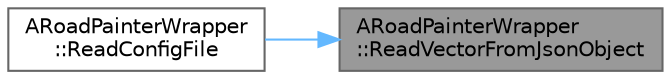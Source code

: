 digraph "ARoadPainterWrapper::ReadVectorFromJsonObject"
{
 // INTERACTIVE_SVG=YES
 // LATEX_PDF_SIZE
  bgcolor="transparent";
  edge [fontname=Helvetica,fontsize=10,labelfontname=Helvetica,labelfontsize=10];
  node [fontname=Helvetica,fontsize=10,shape=box,height=0.2,width=0.4];
  rankdir="RL";
  Node1 [id="Node000001",label="ARoadPainterWrapper\l::ReadVectorFromJsonObject",height=0.2,width=0.4,color="gray40", fillcolor="grey60", style="filled", fontcolor="black",tooltip="Function to read 3D vectors from a JSON file"];
  Node1 -> Node2 [id="edge1_Node000001_Node000002",dir="back",color="steelblue1",style="solid",tooltip=" "];
  Node2 [id="Node000002",label="ARoadPainterWrapper\l::ReadConfigFile",height=0.2,width=0.4,color="grey40", fillcolor="white", style="filled",URL="$d0/d35/classARoadPainterWrapper.html#addf3ceed7867acd3ea9a8aa03275c840",tooltip="Function for reading the decals configuration file (in JSON format)"];
}
